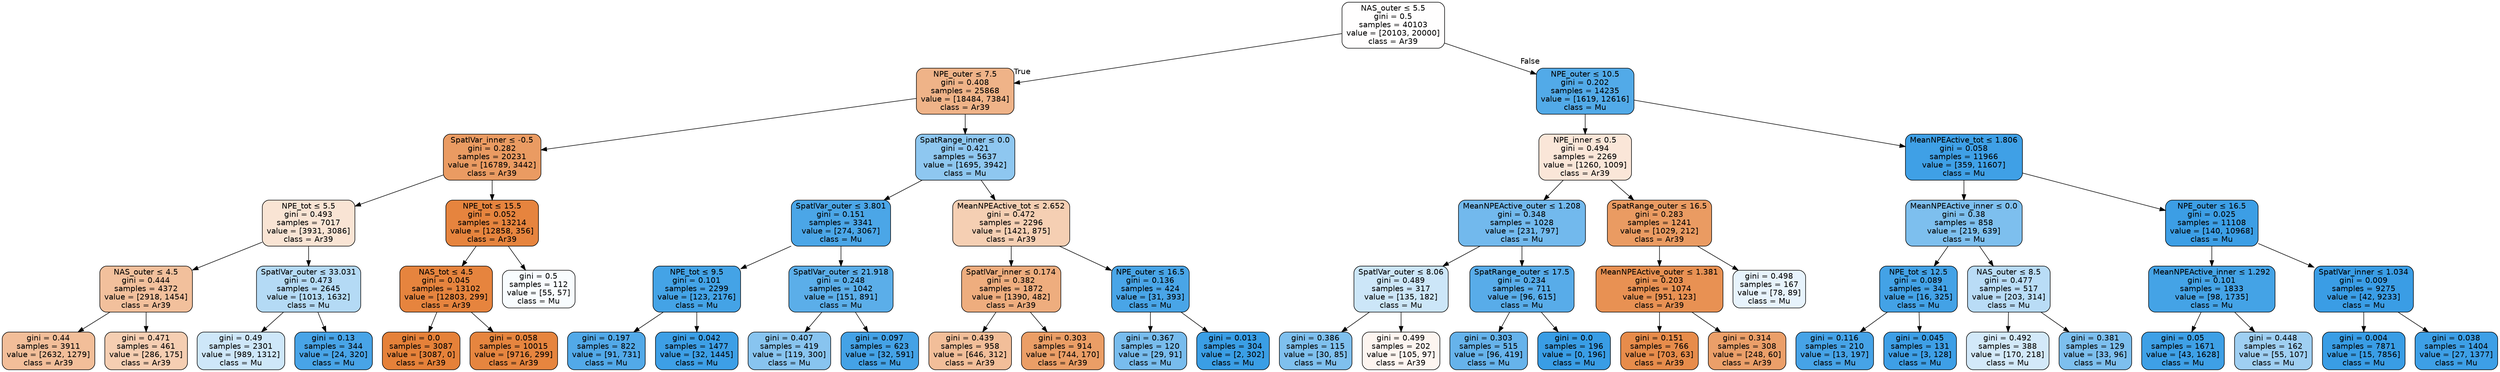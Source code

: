 digraph Tree {
node [shape=box, style="filled, rounded", color="black", fontname=helvetica] ;
edge [fontname=helvetica] ;
0 [label=<NAS_outer &le; 5.5<br/>gini = 0.5<br/>samples = 40103<br/>value = [20103, 20000]<br/>class = Ar39>, fillcolor="#fffefe"] ;
1 [label=<NPE_outer &le; 7.5<br/>gini = 0.408<br/>samples = 25868<br/>value = [18484, 7384]<br/>class = Ar39>, fillcolor="#efb388"] ;
0 -> 1 [labeldistance=2.5, labelangle=45, headlabel="True"] ;
2 [label=<SpatlVar_inner &le; -0.5<br/>gini = 0.282<br/>samples = 20231<br/>value = [16789, 3442]<br/>class = Ar39>, fillcolor="#ea9b62"] ;
1 -> 2 ;
3 [label=<NPE_tot &le; 5.5<br/>gini = 0.493<br/>samples = 7017<br/>value = [3931, 3086]<br/>class = Ar39>, fillcolor="#f9e4d4"] ;
2 -> 3 ;
4 [label=<NAS_outer &le; 4.5<br/>gini = 0.444<br/>samples = 4372<br/>value = [2918, 1454]<br/>class = Ar39>, fillcolor="#f2c09c"] ;
3 -> 4 ;
5 [label=<gini = 0.44<br/>samples = 3911<br/>value = [2632, 1279]<br/>class = Ar39>, fillcolor="#f2be99"] ;
4 -> 5 ;
6 [label=<gini = 0.471<br/>samples = 461<br/>value = [286, 175]<br/>class = Ar39>, fillcolor="#f5ceb2"] ;
4 -> 6 ;
7 [label=<SpatlVar_outer &le; 33.031<br/>gini = 0.473<br/>samples = 2645<br/>value = [1013, 1632]<br/>class = Mu>, fillcolor="#b4daf5"] ;
3 -> 7 ;
8 [label=<gini = 0.49<br/>samples = 2301<br/>value = [989, 1312]<br/>class = Mu>, fillcolor="#cee7f9"] ;
7 -> 8 ;
9 [label=<gini = 0.13<br/>samples = 344<br/>value = [24, 320]<br/>class = Mu>, fillcolor="#48a4e7"] ;
7 -> 9 ;
10 [label=<NPE_tot &le; 15.5<br/>gini = 0.052<br/>samples = 13214<br/>value = [12858, 356]<br/>class = Ar39>, fillcolor="#e6843e"] ;
2 -> 10 ;
11 [label=<NAS_tot &le; 4.5<br/>gini = 0.045<br/>samples = 13102<br/>value = [12803, 299]<br/>class = Ar39>, fillcolor="#e6843e"] ;
10 -> 11 ;
12 [label=<gini = 0.0<br/>samples = 3087<br/>value = [3087, 0]<br/>class = Ar39>, fillcolor="#e58139"] ;
11 -> 12 ;
13 [label=<gini = 0.058<br/>samples = 10015<br/>value = [9716, 299]<br/>class = Ar39>, fillcolor="#e6853f"] ;
11 -> 13 ;
14 [label=<gini = 0.5<br/>samples = 112<br/>value = [55, 57]<br/>class = Mu>, fillcolor="#f8fcfe"] ;
10 -> 14 ;
15 [label=<SpatRange_inner &le; 0.0<br/>gini = 0.421<br/>samples = 5637<br/>value = [1695, 3942]<br/>class = Mu>, fillcolor="#8ec7f0"] ;
1 -> 15 ;
16 [label=<SpatlVar_outer &le; 3.801<br/>gini = 0.151<br/>samples = 3341<br/>value = [274, 3067]<br/>class = Mu>, fillcolor="#4ba6e7"] ;
15 -> 16 ;
17 [label=<NPE_tot &le; 9.5<br/>gini = 0.101<br/>samples = 2299<br/>value = [123, 2176]<br/>class = Mu>, fillcolor="#44a3e6"] ;
16 -> 17 ;
18 [label=<gini = 0.197<br/>samples = 822<br/>value = [91, 731]<br/>class = Mu>, fillcolor="#52a9e8"] ;
17 -> 18 ;
19 [label=<gini = 0.042<br/>samples = 1477<br/>value = [32, 1445]<br/>class = Mu>, fillcolor="#3d9fe6"] ;
17 -> 19 ;
20 [label=<SpatlVar_outer &le; 21.918<br/>gini = 0.248<br/>samples = 1042<br/>value = [151, 891]<br/>class = Mu>, fillcolor="#5baee9"] ;
16 -> 20 ;
21 [label=<gini = 0.407<br/>samples = 419<br/>value = [119, 300]<br/>class = Mu>, fillcolor="#88c4ef"] ;
20 -> 21 ;
22 [label=<gini = 0.097<br/>samples = 623<br/>value = [32, 591]<br/>class = Mu>, fillcolor="#44a2e6"] ;
20 -> 22 ;
23 [label=<MeanNPEActive_tot &le; 2.652<br/>gini = 0.472<br/>samples = 2296<br/>value = [1421, 875]<br/>class = Ar39>, fillcolor="#f5cfb3"] ;
15 -> 23 ;
24 [label=<SpatlVar_inner &le; 0.174<br/>gini = 0.382<br/>samples = 1872<br/>value = [1390, 482]<br/>class = Ar39>, fillcolor="#eead7e"] ;
23 -> 24 ;
25 [label=<gini = 0.439<br/>samples = 958<br/>value = [646, 312]<br/>class = Ar39>, fillcolor="#f2be99"] ;
24 -> 25 ;
26 [label=<gini = 0.303<br/>samples = 914<br/>value = [744, 170]<br/>class = Ar39>, fillcolor="#eb9e66"] ;
24 -> 26 ;
27 [label=<NPE_outer &le; 16.5<br/>gini = 0.136<br/>samples = 424<br/>value = [31, 393]<br/>class = Mu>, fillcolor="#49a5e7"] ;
23 -> 27 ;
28 [label=<gini = 0.367<br/>samples = 120<br/>value = [29, 91]<br/>class = Mu>, fillcolor="#78bced"] ;
27 -> 28 ;
29 [label=<gini = 0.013<br/>samples = 304<br/>value = [2, 302]<br/>class = Mu>, fillcolor="#3a9ee5"] ;
27 -> 29 ;
30 [label=<NPE_outer &le; 10.5<br/>gini = 0.202<br/>samples = 14235<br/>value = [1619, 12616]<br/>class = Mu>, fillcolor="#52aae8"] ;
0 -> 30 [labeldistance=2.5, labelangle=-45, headlabel="False"] ;
31 [label=<NPE_inner &le; 0.5<br/>gini = 0.494<br/>samples = 2269<br/>value = [1260, 1009]<br/>class = Ar39>, fillcolor="#fae6d8"] ;
30 -> 31 ;
32 [label=<MeanNPEActive_outer &le; 1.208<br/>gini = 0.348<br/>samples = 1028<br/>value = [231, 797]<br/>class = Mu>, fillcolor="#72b9ed"] ;
31 -> 32 ;
33 [label=<SpatlVar_outer &le; 8.06<br/>gini = 0.489<br/>samples = 317<br/>value = [135, 182]<br/>class = Mu>, fillcolor="#cce6f8"] ;
32 -> 33 ;
34 [label=<gini = 0.386<br/>samples = 115<br/>value = [30, 85]<br/>class = Mu>, fillcolor="#7fc0ee"] ;
33 -> 34 ;
35 [label=<gini = 0.499<br/>samples = 202<br/>value = [105, 97]<br/>class = Ar39>, fillcolor="#fdf5f0"] ;
33 -> 35 ;
36 [label=<SpatRange_outer &le; 17.5<br/>gini = 0.234<br/>samples = 711<br/>value = [96, 615]<br/>class = Mu>, fillcolor="#58ace9"] ;
32 -> 36 ;
37 [label=<gini = 0.303<br/>samples = 515<br/>value = [96, 419]<br/>class = Mu>, fillcolor="#66b3eb"] ;
36 -> 37 ;
38 [label=<gini = 0.0<br/>samples = 196<br/>value = [0, 196]<br/>class = Mu>, fillcolor="#399de5"] ;
36 -> 38 ;
39 [label=<SpatRange_outer &le; 16.5<br/>gini = 0.283<br/>samples = 1241<br/>value = [1029, 212]<br/>class = Ar39>, fillcolor="#ea9b62"] ;
31 -> 39 ;
40 [label=<MeanNPEActive_outer &le; 1.381<br/>gini = 0.203<br/>samples = 1074<br/>value = [951, 123]<br/>class = Ar39>, fillcolor="#e89153"] ;
39 -> 40 ;
41 [label=<gini = 0.151<br/>samples = 766<br/>value = [703, 63]<br/>class = Ar39>, fillcolor="#e78c4b"] ;
40 -> 41 ;
42 [label=<gini = 0.314<br/>samples = 308<br/>value = [248, 60]<br/>class = Ar39>, fillcolor="#eb9f69"] ;
40 -> 42 ;
43 [label=<gini = 0.498<br/>samples = 167<br/>value = [78, 89]<br/>class = Mu>, fillcolor="#e7f3fc"] ;
39 -> 43 ;
44 [label=<MeanNPEActive_tot &le; 1.806<br/>gini = 0.058<br/>samples = 11966<br/>value = [359, 11607]<br/>class = Mu>, fillcolor="#3fa0e6"] ;
30 -> 44 ;
45 [label=<MeanNPEActive_inner &le; 0.0<br/>gini = 0.38<br/>samples = 858<br/>value = [219, 639]<br/>class = Mu>, fillcolor="#7dbfee"] ;
44 -> 45 ;
46 [label=<NPE_tot &le; 12.5<br/>gini = 0.089<br/>samples = 341<br/>value = [16, 325]<br/>class = Mu>, fillcolor="#43a2e6"] ;
45 -> 46 ;
47 [label=<gini = 0.116<br/>samples = 210<br/>value = [13, 197]<br/>class = Mu>, fillcolor="#46a3e7"] ;
46 -> 47 ;
48 [label=<gini = 0.045<br/>samples = 131<br/>value = [3, 128]<br/>class = Mu>, fillcolor="#3e9fe6"] ;
46 -> 48 ;
49 [label=<NAS_outer &le; 8.5<br/>gini = 0.477<br/>samples = 517<br/>value = [203, 314]<br/>class = Mu>, fillcolor="#b9dcf6"] ;
45 -> 49 ;
50 [label=<gini = 0.492<br/>samples = 388<br/>value = [170, 218]<br/>class = Mu>, fillcolor="#d3e9f9"] ;
49 -> 50 ;
51 [label=<gini = 0.381<br/>samples = 129<br/>value = [33, 96]<br/>class = Mu>, fillcolor="#7dbfee"] ;
49 -> 51 ;
52 [label=<NPE_outer &le; 16.5<br/>gini = 0.025<br/>samples = 11108<br/>value = [140, 10968]<br/>class = Mu>, fillcolor="#3c9ee5"] ;
44 -> 52 ;
53 [label=<MeanNPEActive_inner &le; 1.292<br/>gini = 0.101<br/>samples = 1833<br/>value = [98, 1735]<br/>class = Mu>, fillcolor="#44a3e6"] ;
52 -> 53 ;
54 [label=<gini = 0.05<br/>samples = 1671<br/>value = [43, 1628]<br/>class = Mu>, fillcolor="#3ea0e6"] ;
53 -> 54 ;
55 [label=<gini = 0.448<br/>samples = 162<br/>value = [55, 107]<br/>class = Mu>, fillcolor="#9fcff2"] ;
53 -> 55 ;
56 [label=<SpatlVar_inner &le; 1.034<br/>gini = 0.009<br/>samples = 9275<br/>value = [42, 9233]<br/>class = Mu>, fillcolor="#3a9de5"] ;
52 -> 56 ;
57 [label=<gini = 0.004<br/>samples = 7871<br/>value = [15, 7856]<br/>class = Mu>, fillcolor="#399de5"] ;
56 -> 57 ;
58 [label=<gini = 0.038<br/>samples = 1404<br/>value = [27, 1377]<br/>class = Mu>, fillcolor="#3d9fe6"] ;
56 -> 58 ;
}